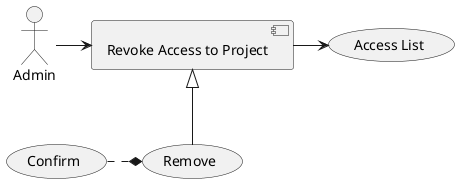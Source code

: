 @startuml
:Admin: -> [Revoke Access to Project]
[Revoke Access to Project] -right-> (Access List)
[Revoke Access to Project] <|-- (Remove)
(Confirm) .right-* (Remove)
@enduml